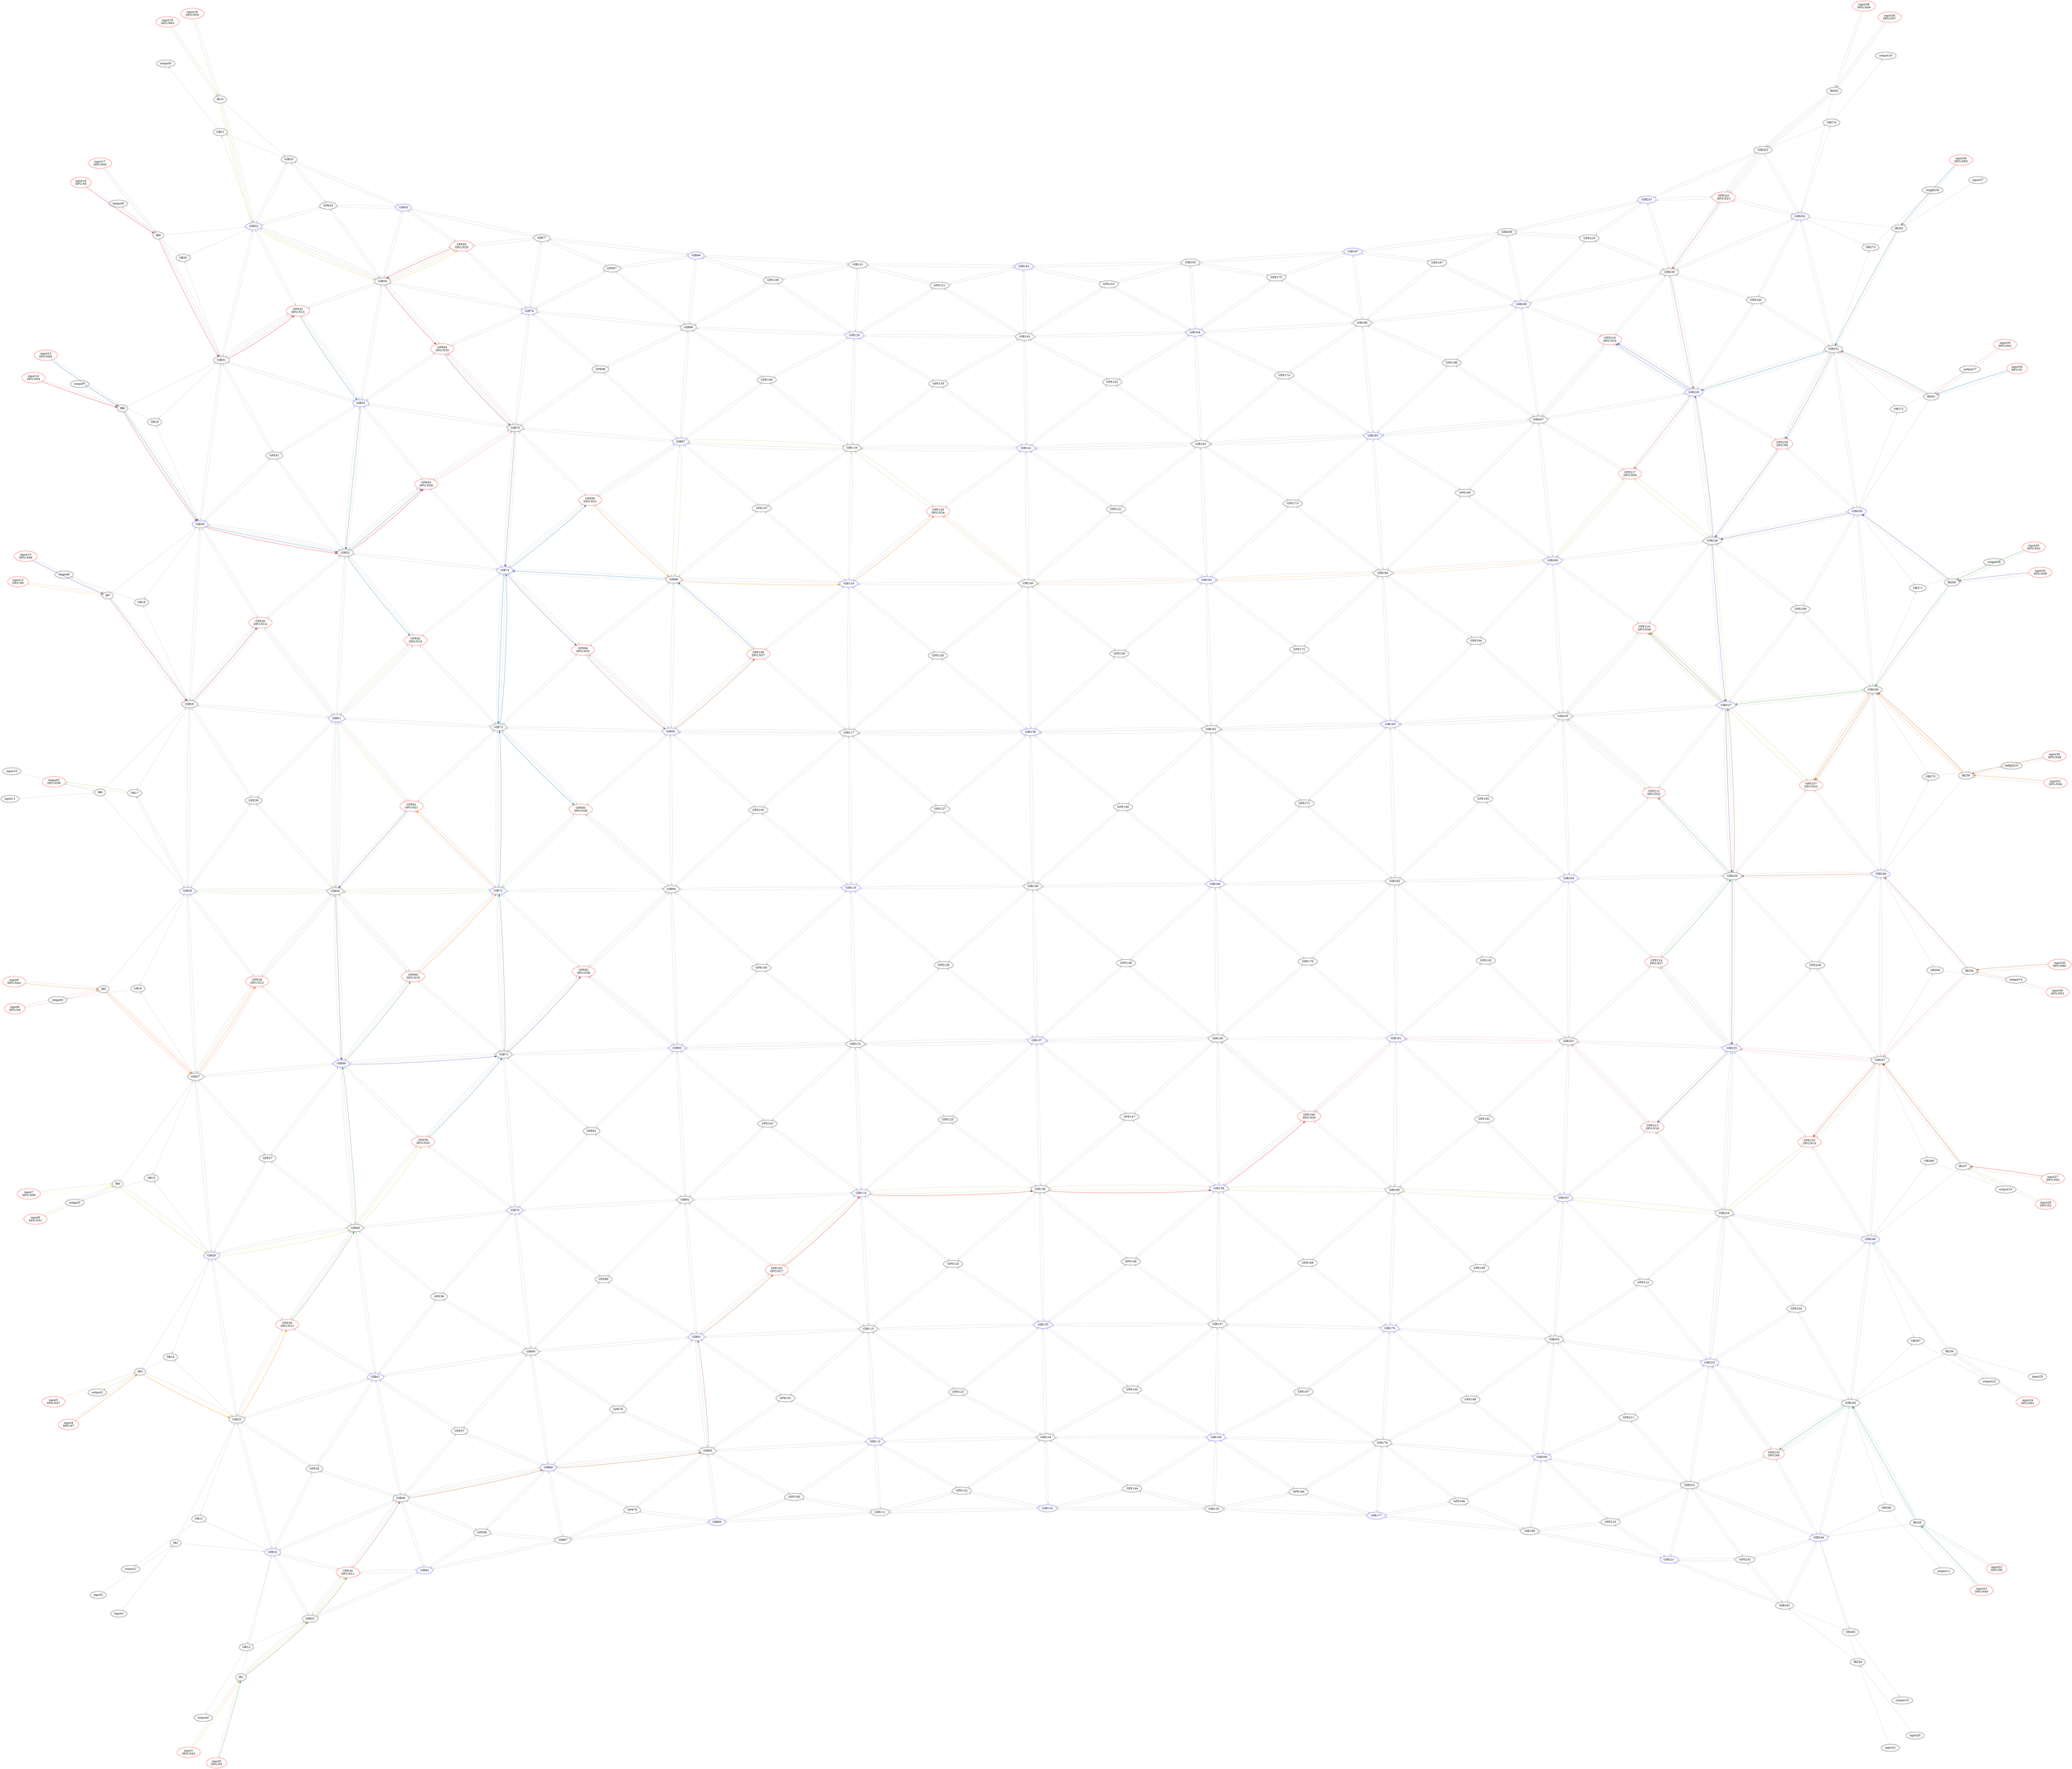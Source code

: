 Digraph G {
layout = sfdp;
overlap = scale;
input22[label = "input22\nDFG:N0", color = red];
input34[label = "input34\nDFG:N1", color = red];
input26[label = "input26\nDFG:N2", color = red];
input0[label = "input0\nDFG:N3", color = red];
input8[label = "input8\nDFG:N4", color = red];
input16[label = "input16\nDFG:N5", color = red];
input12[label = "input12\nDFG:N6", color = red];
input4[label = "input4\nDFG:N7", color = red];
input23[label = "input23\nDFG:N40", color = red];
input35[label = "input35\nDFG:N41", color = red];
input27[label = "input27\nDFG:N42", color = red];
input1[label = "input1\nDFG:N43", color = red];
input9[label = "input9\nDFG:N44", color = red];
input17[label = "input17\nDFG:N45", color = red];
input13[label = "input13\nDFG:N46", color = red];
input5[label = "input5\nDFG:N47", color = red];
input30[label = "input30\nDFG:N48", color = red];
input38[label = "input38\nDFG:N49", color = red];
input36[label = "input36\nDFG:N50", color = red];
input6[label = "input6\nDFG:N51", color = red];
input33[label = "input33\nDFG:N52", color = red];
input29[label = "input29\nDFG:N53", color = red];
input14[label = "input14\nDFG:N54", color = red];
input18[label = "input18\nDFG:N55", color = red];
input31[label = "input31\nDFG:N56", color = red];
input39[label = "input39\nDFG:N57", color = red];
input32[label = "input32\nDFG:N58", color = red];
input7[label = "input7\nDFG:N59", color = red];
input28[label = "input28\nDFG:N60", color = red];
input24[label = "input24\nDFG:N61", color = red];
input15[label = "input15\nDFG:N62", color = red];
input19[label = "input19\nDFG:N63", color = red];
input2;
input3;
input10;
input11;
input20;
input21;
input25;
input37;
output5[label = "output5\nDFG:N39", color = red];
output0;
OB12->output0[color = gray80];
output1;
OB13->output1[color = gray80];
output2;
OB14->output2[color = gray80];
output3;
OB15->output3[color = gray80];
output4;
OB16->output4[color = gray80];
OB17->output5[color = gray80];
output6;
OB18->output6[color = gray80];
output7;
OB19->output7[color = gray80];
output8;
OB20->output8[color = gray80];
output9;
OB21->output9[color = gray80];
output10;
OB265->output10[color = gray80];
output11;
OB266->output11[color = gray80];
output12;
OB267->output12[color = gray80];
output13;
OB268->output13[color = gray80];
output14;
OB269->output14[color = gray80];
output15;
OB270->output15[color = gray80];
output16;
OB271->output16[color = gray80];
output17;
OB272->output17[color = gray80];
output18;
OB273->output18[color = gray80];
output19;
OB274->output19[color = gray80];
IB1[label = "IB1", color = black];
input0->IB1[color = gray80];
input1->IB1[color = gray80];
IB2[label = "IB2", color = black];
input2->IB2[color = gray80];
input3->IB2[color = gray80];
IB3[label = "IB3", color = black];
input4->IB3[color = gray80];
input5->IB3[color = gray80];
IB4[label = "IB4", color = black];
input6->IB4[color = gray80];
input7->IB4[color = gray80];
IB5[label = "IB5", color = black];
input8->IB5[color = gray80];
input9->IB5[color = gray80];
IB6[label = "IB6", color = black];
input10->IB6[color = gray80];
input11->IB6[color = gray80];
IB7[label = "IB7", color = black];
input12->IB7[color = gray80];
input13->IB7[color = gray80];
IB8[label = "IB8", color = black];
input14->IB8[color = gray80];
input15->IB8[color = gray80];
IB9[label = "IB9", color = black];
input16->IB9[color = gray80];
input17->IB9[color = gray80];
IB10[label = "IB10", color = black];
input18->IB10[color = gray80];
input19->IB10[color = gray80];
OB12[label = "OB12", color = black];
GIB23->OB12[color = gray80];
GIB24->OB12[color = gray80];
OB13[label = "OB13", color = black];
GIB24->OB13[color = gray80];
GIB25->OB13[color = gray80];
OB14[label = "OB14", color = black];
GIB25->OB14[color = gray80];
GIB26->OB14[color = gray80];
OB15[label = "OB15", color = black];
GIB26->OB15[color = gray80];
GIB27->OB15[color = gray80];
OB16[label = "OB16", color = black];
GIB27->OB16[color = gray80];
GIB28->OB16[color = gray80];
OB17[label = "OB17", color = black];
GIB28->OB17[color = gray80];
GIB29->OB17[color = gray80];
OB18[label = "OB18", color = black];
GIB29->OB18[color = gray80];
GIB30->OB18[color = gray80];
OB19[label = "OB19", color = black];
GIB30->OB19[color = gray80];
GIB31->OB19[color = gray80];
OB20[label = "OB20", color = black];
GIB31->OB20[color = gray80];
GIB32->OB20[color = gray80];
OB21[label = "OB21", color = black];
GIB32->OB21[color = gray80];
GIB33->OB21[color = gray80];
GIB23[label = "GIB23", color = black];
IB1->GIB23[color = gray80];
GIB24->GIB23[color = gray80];
GPE34->GIB23[color = gray80];
GIB45->GIB23[color = gray80];
GIB24[label = "GIB24", color = blue];
IB1->GIB24[color = gray80];
IB2->GIB24[color = gray80];
GIB23->GIB24[color = gray80];
GIB25->GIB24[color = gray80];
GPE34->GIB24[color = gray80];
GPE35->GIB24[color = gray80];
GIB46->GIB24[color = gray80];
GIB25[label = "GIB25", color = black];
IB2->GIB25[color = gray80];
IB3->GIB25[color = gray80];
GIB24->GIB25[color = gray80];
GIB26->GIB25[color = gray80];
GPE35->GIB25[color = gray80];
GPE36->GIB25[color = gray80];
GIB47->GIB25[color = gray80];
GIB26[label = "GIB26", color = blue];
IB3->GIB26[color = gray80];
IB4->GIB26[color = gray80];
GIB25->GIB26[color = gray80];
GIB27->GIB26[color = gray80];
GPE36->GIB26[color = gray80];
GPE37->GIB26[color = gray80];
GIB48->GIB26[color = gray80];
GIB27[label = "GIB27", color = black];
IB4->GIB27[color = gray80];
IB5->GIB27[color = gray80];
GIB26->GIB27[color = gray80];
GIB28->GIB27[color = gray80];
GPE37->GIB27[color = gray80];
GPE38->GIB27[color = gray80];
GIB49->GIB27[color = gray80];
GIB28[label = "GIB28", color = blue];
IB5->GIB28[color = gray80];
IB6->GIB28[color = gray80];
GIB27->GIB28[color = gray80];
GIB29->GIB28[color = gray80];
GPE38->GIB28[color = gray80];
GPE39->GIB28[color = gray80];
GIB50->GIB28[color = gray80];
GIB29[label = "GIB29", color = black];
IB6->GIB29[color = gray80];
IB7->GIB29[color = gray80];
GIB28->GIB29[color = gray80];
GIB30->GIB29[color = gray80];
GPE39->GIB29[color = gray80];
GPE40->GIB29[color = gray80];
GIB51->GIB29[color = gray80];
GIB30[label = "GIB30", color = blue];
IB7->GIB30[color = gray80];
IB8->GIB30[color = gray80];
GIB29->GIB30[color = gray80];
GIB31->GIB30[color = gray80];
GPE40->GIB30[color = gray80];
GPE41->GIB30[color = gray80];
GIB52->GIB30[color = gray80];
GIB31[label = "GIB31", color = black];
IB8->GIB31[color = gray80];
IB9->GIB31[color = gray80];
GIB30->GIB31[color = gray80];
GIB32->GIB31[color = gray80];
GPE41->GIB31[color = gray80];
GPE42->GIB31[color = gray80];
GIB53->GIB31[color = gray80];
GIB32[label = "GIB32", color = blue];
IB9->GIB32[color = gray80];
IB10->GIB32[color = gray80];
GIB31->GIB32[color = gray80];
GIB33->GIB32[color = gray80];
GPE42->GIB32[color = gray80];
GPE43->GIB32[color = gray80];
GIB54->GIB32[color = gray80];
GIB33[label = "GIB33", color = black];
IB10->GIB33[color = gray80];
GIB32->GIB33[color = gray80];
GPE43->GIB33[color = gray80];
GIB55->GIB33[color = gray80];
GPE34[label = "GPE34\nDFG:N11", color = red];
GIB23->GPE34[color = gray80];
GIB24->GPE34[color = gray80];
GIB45->GPE34[color = gray80];
GIB46->GPE34[color = gray80];
GPE35[label = "GPE35", color = black];
GIB24->GPE35[color = gray80];
GIB25->GPE35[color = gray80];
GIB46->GPE35[color = gray80];
GIB47->GPE35[color = gray80];
GPE36[label = "GPE36\nDFG:N15", color = red];
GIB25->GPE36[color = gray80];
GIB26->GPE36[color = gray80];
GIB47->GPE36[color = gray80];
GIB48->GPE36[color = gray80];
GPE37[label = "GPE37", color = black];
GIB26->GPE37[color = gray80];
GIB27->GPE37[color = gray80];
GIB48->GPE37[color = gray80];
GIB49->GPE37[color = gray80];
GPE38[label = "GPE38\nDFG:N12", color = red];
GIB27->GPE38[color = gray80];
GIB28->GPE38[color = gray80];
GIB49->GPE38[color = gray80];
GIB50->GPE38[color = gray80];
GPE39[label = "GPE39", color = black];
GIB28->GPE39[color = gray80];
GIB29->GPE39[color = gray80];
GIB50->GPE39[color = gray80];
GIB51->GPE39[color = gray80];
GPE40[label = "GPE40\nDFG:N14", color = red];
GIB29->GPE40[color = gray80];
GIB30->GPE40[color = gray80];
GIB51->GPE40[color = gray80];
GIB52->GPE40[color = gray80];
GPE41[label = "GPE41", color = black];
GIB30->GPE41[color = gray80];
GIB31->GPE41[color = gray80];
GIB52->GPE41[color = gray80];
GIB53->GPE41[color = gray80];
GPE42[label = "GPE42\nDFG:N13", color = red];
GIB31->GPE42[color = gray80];
GIB32->GPE42[color = gray80];
GIB53->GPE42[color = gray80];
GIB54->GPE42[color = gray80];
GPE43[label = "GPE43", color = black];
GIB32->GPE43[color = gray80];
GIB33->GPE43[color = gray80];
GIB54->GPE43[color = gray80];
GIB55->GPE43[color = gray80];
GIB45[label = "GIB45", color = blue];
GIB23->GIB45[color = gray80];
GPE34->GIB45[color = gray80];
GIB46->GIB45[color = gray80];
GPE56->GIB45[color = gray80];
GIB67->GIB45[color = gray80];
GIB46[label = "GIB46", color = black];
GIB24->GIB46[color = gray80];
GPE34->GIB46[color = gray80];
GPE35->GIB46[color = gray80];
GIB45->GIB46[color = gray80];
GIB47->GIB46[color = gray80];
GPE56->GIB46[color = gray80];
GPE57->GIB46[color = gray80];
GIB68->GIB46[color = gray80];
GIB47[label = "GIB47", color = blue];
GIB25->GIB47[color = gray80];
GPE35->GIB47[color = gray80];
GPE36->GIB47[color = gray80];
GIB46->GIB47[color = gray80];
GIB48->GIB47[color = gray80];
GPE57->GIB47[color = gray80];
GPE58->GIB47[color = gray80];
GIB69->GIB47[color = gray80];
GIB48[label = "GIB48", color = black];
GIB26->GIB48[color = gray80];
GPE36->GIB48[color = gray80];
GPE37->GIB48[color = gray80];
GIB47->GIB48[color = gray80];
GIB49->GIB48[color = gray80];
GPE58->GIB48[color = gray80];
GPE59->GIB48[color = gray80];
GIB70->GIB48[color = gray80];
GIB49[label = "GIB49", color = blue];
GIB27->GIB49[color = gray80];
GPE37->GIB49[color = gray80];
GPE38->GIB49[color = gray80];
GIB48->GIB49[color = gray80];
GIB50->GIB49[color = gray80];
GPE59->GIB49[color = gray80];
GPE60->GIB49[color = gray80];
GIB71->GIB49[color = gray80];
GIB50[label = "GIB50", color = black];
GIB28->GIB50[color = gray80];
GPE38->GIB50[color = gray80];
GPE39->GIB50[color = gray80];
GIB49->GIB50[color = gray80];
GIB51->GIB50[color = gray80];
GPE60->GIB50[color = gray80];
GPE61->GIB50[color = gray80];
GIB72->GIB50[color = gray80];
GIB51[label = "GIB51", color = blue];
GIB29->GIB51[color = gray80];
GPE39->GIB51[color = gray80];
GPE40->GIB51[color = gray80];
GIB50->GIB51[color = gray80];
GIB52->GIB51[color = gray80];
GPE61->GIB51[color = gray80];
GPE62->GIB51[color = gray80];
GIB73->GIB51[color = gray80];
GIB52[label = "GIB52", color = black];
GIB30->GIB52[color = gray80];
GPE40->GIB52[color = gray80];
GPE41->GIB52[color = gray80];
GIB51->GIB52[color = gray80];
GIB53->GIB52[color = gray80];
GPE62->GIB52[color = gray80];
GPE63->GIB52[color = gray80];
GIB74->GIB52[color = gray80];
GIB53[label = "GIB53", color = blue];
GIB31->GIB53[color = gray80];
GPE41->GIB53[color = gray80];
GPE42->GIB53[color = gray80];
GIB52->GIB53[color = gray80];
GIB54->GIB53[color = gray80];
GPE63->GIB53[color = gray80];
GPE64->GIB53[color = gray80];
GIB75->GIB53[color = gray80];
GIB54[label = "GIB54", color = black];
GIB32->GIB54[color = gray80];
GPE42->GIB54[color = gray80];
GPE43->GIB54[color = gray80];
GIB53->GIB54[color = gray80];
GIB55->GIB54[color = gray80];
GPE64->GIB54[color = gray80];
GPE65->GIB54[color = gray80];
GIB76->GIB54[color = gray80];
GIB55[label = "GIB55", color = blue];
GIB33->GIB55[color = gray80];
GPE43->GIB55[color = gray80];
GIB54->GIB55[color = gray80];
GPE65->GIB55[color = gray80];
GIB77->GIB55[color = gray80];
GPE56[label = "GPE56", color = black];
GIB45->GPE56[color = gray80];
GIB46->GPE56[color = gray80];
GIB67->GPE56[color = gray80];
GIB68->GPE56[color = gray80];
GPE57[label = "GPE57", color = black];
GIB46->GPE57[color = gray80];
GIB47->GPE57[color = gray80];
GIB68->GPE57[color = gray80];
GIB69->GPE57[color = gray80];
GPE58[label = "GPE58", color = black];
GIB47->GPE58[color = gray80];
GIB48->GPE58[color = gray80];
GIB69->GPE58[color = gray80];
GIB70->GPE58[color = gray80];
GPE59[label = "GPE59\nDFG:N25", color = red];
GIB48->GPE59[color = gray80];
GIB49->GPE59[color = gray80];
GIB70->GPE59[color = gray80];
GIB71->GPE59[color = gray80];
GPE60[label = "GPE60\nDFG:N19", color = red];
GIB49->GPE60[color = gray80];
GIB50->GPE60[color = gray80];
GIB71->GPE60[color = gray80];
GIB72->GPE60[color = gray80];
GPE61[label = "GPE61\nDFG:N21", color = red];
GIB50->GPE61[color = gray80];
GIB51->GPE61[color = gray80];
GIB72->GPE61[color = gray80];
GIB73->GPE61[color = gray80];
GPE62[label = "GPE62\nDFG:N18", color = red];
GIB51->GPE62[color = gray80];
GIB52->GPE62[color = gray80];
GIB73->GPE62[color = gray80];
GIB74->GPE62[color = gray80];
GPE63[label = "GPE63\nDFG:N28", color = red];
GIB52->GPE63[color = gray80];
GIB53->GPE63[color = gray80];
GIB74->GPE63[color = gray80];
GIB75->GPE63[color = gray80];
GPE64[label = "GPE64\nDFG:N33", color = red];
GIB53->GPE64[color = gray80];
GIB54->GPE64[color = gray80];
GIB75->GPE64[color = gray80];
GIB76->GPE64[color = gray80];
GPE65[label = "GPE65\nDFG:N29", color = red];
GIB54->GPE65[color = gray80];
GIB55->GPE65[color = gray80];
GIB76->GPE65[color = gray80];
GIB77->GPE65[color = gray80];
GIB67[label = "GIB67", color = black];
GIB45->GIB67[color = gray80];
GPE56->GIB67[color = gray80];
GIB68->GIB67[color = gray80];
GPE78->GIB67[color = gray80];
GIB89->GIB67[color = gray80];
GIB68[label = "GIB68", color = blue];
GIB46->GIB68[color = gray80];
GPE56->GIB68[color = gray80];
GPE57->GIB68[color = gray80];
GIB67->GIB68[color = gray80];
GIB69->GIB68[color = gray80];
GPE78->GIB68[color = gray80];
GPE79->GIB68[color = gray80];
GIB90->GIB68[color = gray80];
GIB69[label = "GIB69", color = black];
GIB47->GIB69[color = gray80];
GPE57->GIB69[color = gray80];
GPE58->GIB69[color = gray80];
GIB68->GIB69[color = gray80];
GIB70->GIB69[color = gray80];
GPE79->GIB69[color = gray80];
GPE80->GIB69[color = gray80];
GIB91->GIB69[color = gray80];
GIB70[label = "GIB70", color = blue];
GIB48->GIB70[color = gray80];
GPE58->GIB70[color = gray80];
GPE59->GIB70[color = gray80];
GIB69->GIB70[color = gray80];
GIB71->GIB70[color = gray80];
GPE80->GIB70[color = gray80];
GPE81->GIB70[color = gray80];
GIB92->GIB70[color = gray80];
GIB71[label = "GIB71", color = black];
GIB49->GIB71[color = gray80];
GPE59->GIB71[color = gray80];
GPE60->GIB71[color = gray80];
GIB70->GIB71[color = gray80];
GIB72->GIB71[color = gray80];
GPE81->GIB71[color = gray80];
GPE82->GIB71[color = gray80];
GIB93->GIB71[color = gray80];
GIB72[label = "GIB72", color = blue];
GIB50->GIB72[color = gray80];
GPE60->GIB72[color = gray80];
GPE61->GIB72[color = gray80];
GIB71->GIB72[color = gray80];
GIB73->GIB72[color = gray80];
GPE82->GIB72[color = gray80];
GPE83->GIB72[color = gray80];
GIB94->GIB72[color = gray80];
GIB73[label = "GIB73", color = black];
GIB51->GIB73[color = gray80];
GPE61->GIB73[color = gray80];
GPE62->GIB73[color = gray80];
GIB72->GIB73[color = gray80];
GIB74->GIB73[color = gray80];
GPE83->GIB73[color = gray80];
GPE84->GIB73[color = gray80];
GIB95->GIB73[color = gray80];
GIB74[label = "GIB74", color = blue];
GIB52->GIB74[color = gray80];
GPE62->GIB74[color = gray80];
GPE63->GIB74[color = gray80];
GIB73->GIB74[color = gray80];
GIB75->GIB74[color = gray80];
GPE84->GIB74[color = gray80];
GPE85->GIB74[color = gray80];
GIB96->GIB74[color = gray80];
GIB75[label = "GIB75", color = black];
GIB53->GIB75[color = gray80];
GPE63->GIB75[color = gray80];
GPE64->GIB75[color = gray80];
GIB74->GIB75[color = gray80];
GIB76->GIB75[color = gray80];
GPE85->GIB75[color = gray80];
GPE86->GIB75[color = gray80];
GIB97->GIB75[color = gray80];
GIB76[label = "GIB76", color = blue];
GIB54->GIB76[color = gray80];
GPE64->GIB76[color = gray80];
GPE65->GIB76[color = gray80];
GIB75->GIB76[color = gray80];
GIB77->GIB76[color = gray80];
GPE86->GIB76[color = gray80];
GPE87->GIB76[color = gray80];
GIB98->GIB76[color = gray80];
GIB77[label = "GIB77", color = black];
GIB55->GIB77[color = gray80];
GPE65->GIB77[color = gray80];
GIB76->GIB77[color = gray80];
GPE87->GIB77[color = gray80];
GIB99->GIB77[color = gray80];
GPE78[label = "GPE78", color = black];
GIB67->GPE78[color = gray80];
GIB68->GPE78[color = gray80];
GIB89->GPE78[color = gray80];
GIB90->GPE78[color = gray80];
GPE79[label = "GPE79", color = black];
GIB68->GPE79[color = gray80];
GIB69->GPE79[color = gray80];
GIB90->GPE79[color = gray80];
GIB91->GPE79[color = gray80];
GPE80[label = "GPE80", color = black];
GIB69->GPE80[color = gray80];
GIB70->GPE80[color = gray80];
GIB91->GPE80[color = gray80];
GIB92->GPE80[color = gray80];
GPE81[label = "GPE81", color = black];
GIB70->GPE81[color = gray80];
GIB71->GPE81[color = gray80];
GIB92->GPE81[color = gray80];
GIB93->GPE81[color = gray80];
GPE82[label = "GPE82\nDFG:N36", color = red];
GIB71->GPE82[color = gray80];
GIB72->GPE82[color = gray80];
GIB93->GPE82[color = gray80];
GIB94->GPE82[color = gray80];
GPE83[label = "GPE83\nDFG:N38", color = red];
GIB72->GPE83[color = gray80];
GIB73->GPE83[color = gray80];
GIB94->GPE83[color = gray80];
GIB95->GPE83[color = gray80];
GPE84[label = "GPE84\nDFG:N35", color = red];
GIB73->GPE84[color = gray80];
GIB74->GPE84[color = gray80];
GIB95->GPE84[color = gray80];
GIB96->GPE84[color = gray80];
GPE85[label = "GPE85\nDFG:N31", color = red];
GIB74->GPE85[color = gray80];
GIB75->GPE85[color = gray80];
GIB96->GPE85[color = gray80];
GIB97->GPE85[color = gray80];
GPE86[label = "GPE86", color = black];
GIB75->GPE86[color = gray80];
GIB76->GPE86[color = gray80];
GIB97->GPE86[color = gray80];
GIB98->GPE86[color = gray80];
GPE87[label = "GPE87", color = black];
GIB76->GPE87[color = gray80];
GIB77->GPE87[color = gray80];
GIB98->GPE87[color = gray80];
GIB99->GPE87[color = gray80];
GIB89[label = "GIB89", color = blue];
GIB67->GIB89[color = gray80];
GPE78->GIB89[color = gray80];
GIB90->GIB89[color = gray80];
GPE100->GIB89[color = gray80];
GIB111->GIB89[color = gray80];
GIB90[label = "GIB90", color = black];
GIB68->GIB90[color = gray80];
GPE78->GIB90[color = gray80];
GPE79->GIB90[color = gray80];
GIB89->GIB90[color = gray80];
GIB91->GIB90[color = gray80];
GPE100->GIB90[color = gray80];
GPE101->GIB90[color = gray80];
GIB112->GIB90[color = gray80];
GIB91[label = "GIB91", color = blue];
GIB69->GIB91[color = gray80];
GPE79->GIB91[color = gray80];
GPE80->GIB91[color = gray80];
GIB90->GIB91[color = gray80];
GIB92->GIB91[color = gray80];
GPE101->GIB91[color = gray80];
GPE102->GIB91[color = gray80];
GIB113->GIB91[color = gray80];
GIB92[label = "GIB92", color = black];
GIB70->GIB92[color = gray80];
GPE80->GIB92[color = gray80];
GPE81->GIB92[color = gray80];
GIB91->GIB92[color = gray80];
GIB93->GIB92[color = gray80];
GPE102->GIB92[color = gray80];
GPE103->GIB92[color = gray80];
GIB114->GIB92[color = gray80];
GIB93[label = "GIB93", color = blue];
GIB71->GIB93[color = gray80];
GPE81->GIB93[color = gray80];
GPE82->GIB93[color = gray80];
GIB92->GIB93[color = gray80];
GIB94->GIB93[color = gray80];
GPE103->GIB93[color = gray80];
GPE104->GIB93[color = gray80];
GIB115->GIB93[color = gray80];
GIB94[label = "GIB94", color = black];
GIB72->GIB94[color = gray80];
GPE82->GIB94[color = gray80];
GPE83->GIB94[color = gray80];
GIB93->GIB94[color = gray80];
GIB95->GIB94[color = gray80];
GPE104->GIB94[color = gray80];
GPE105->GIB94[color = gray80];
GIB116->GIB94[color = gray80];
GIB95[label = "GIB95", color = blue];
GIB73->GIB95[color = gray80];
GPE83->GIB95[color = gray80];
GPE84->GIB95[color = gray80];
GIB94->GIB95[color = gray80];
GIB96->GIB95[color = gray80];
GPE105->GIB95[color = gray80];
GPE106->GIB95[color = gray80];
GIB117->GIB95[color = gray80];
GIB96[label = "GIB96", color = black];
GIB74->GIB96[color = gray80];
GPE84->GIB96[color = gray80];
GPE85->GIB96[color = gray80];
GIB95->GIB96[color = gray80];
GIB97->GIB96[color = gray80];
GPE106->GIB96[color = gray80];
GPE107->GIB96[color = gray80];
GIB118->GIB96[color = gray80];
GIB97[label = "GIB97", color = blue];
GIB75->GIB97[color = gray80];
GPE85->GIB97[color = gray80];
GPE86->GIB97[color = gray80];
GIB96->GIB97[color = gray80];
GIB98->GIB97[color = gray80];
GPE107->GIB97[color = gray80];
GPE108->GIB97[color = gray80];
GIB119->GIB97[color = gray80];
GIB98[label = "GIB98", color = black];
GIB76->GIB98[color = gray80];
GPE86->GIB98[color = gray80];
GPE87->GIB98[color = gray80];
GIB97->GIB98[color = gray80];
GIB99->GIB98[color = gray80];
GPE108->GIB98[color = gray80];
GPE109->GIB98[color = gray80];
GIB120->GIB98[color = gray80];
GIB99[label = "GIB99", color = blue];
GIB77->GIB99[color = gray80];
GPE87->GIB99[color = gray80];
GIB98->GIB99[color = gray80];
GPE109->GIB99[color = gray80];
GIB121->GIB99[color = gray80];
GPE100[label = "GPE100", color = black];
GIB89->GPE100[color = gray80];
GIB90->GPE100[color = gray80];
GIB111->GPE100[color = gray80];
GIB112->GPE100[color = gray80];
GPE101[label = "GPE101", color = black];
GIB90->GPE101[color = gray80];
GIB91->GPE101[color = gray80];
GIB112->GPE101[color = gray80];
GIB113->GPE101[color = gray80];
GPE102[label = "GPE102\nDFG:N17", color = red];
GIB91->GPE102[color = gray80];
GIB92->GPE102[color = gray80];
GIB113->GPE102[color = gray80];
GIB114->GPE102[color = gray80];
GPE103[label = "GPE103", color = black];
GIB92->GPE103[color = gray80];
GIB93->GPE103[color = gray80];
GIB114->GPE103[color = gray80];
GIB115->GPE103[color = gray80];
GPE104[label = "GPE104", color = black];
GIB93->GPE104[color = gray80];
GIB94->GPE104[color = gray80];
GIB115->GPE104[color = gray80];
GIB116->GPE104[color = gray80];
GPE105[label = "GPE105", color = black];
GIB94->GPE105[color = gray80];
GIB95->GPE105[color = gray80];
GIB116->GPE105[color = gray80];
GIB117->GPE105[color = gray80];
GPE106[label = "GPE106\nDFG:N37", color = red];
GIB95->GPE106[color = gray80];
GIB96->GPE106[color = gray80];
GIB117->GPE106[color = gray80];
GIB118->GPE106[color = gray80];
GPE107[label = "GPE107", color = black];
GIB96->GPE107[color = gray80];
GIB97->GPE107[color = gray80];
GIB118->GPE107[color = gray80];
GIB119->GPE107[color = gray80];
GPE108[label = "GPE108", color = black];
GIB97->GPE108[color = gray80];
GIB98->GPE108[color = gray80];
GIB119->GPE108[color = gray80];
GIB120->GPE108[color = gray80];
GPE109[label = "GPE109", color = black];
GIB98->GPE109[color = gray80];
GIB99->GPE109[color = gray80];
GIB120->GPE109[color = gray80];
GIB121->GPE109[color = gray80];
GIB111[label = "GIB111", color = black];
GIB89->GIB111[color = gray80];
GPE100->GIB111[color = gray80];
GIB112->GIB111[color = gray80];
GPE122->GIB111[color = gray80];
GIB133->GIB111[color = gray80];
GIB112[label = "GIB112", color = blue];
GIB90->GIB112[color = gray80];
GPE100->GIB112[color = gray80];
GPE101->GIB112[color = gray80];
GIB111->GIB112[color = gray80];
GIB113->GIB112[color = gray80];
GPE122->GIB112[color = gray80];
GPE123->GIB112[color = gray80];
GIB134->GIB112[color = gray80];
GIB113[label = "GIB113", color = black];
GIB91->GIB113[color = gray80];
GPE101->GIB113[color = gray80];
GPE102->GIB113[color = gray80];
GIB112->GIB113[color = gray80];
GIB114->GIB113[color = gray80];
GPE123->GIB113[color = gray80];
GPE124->GIB113[color = gray80];
GIB135->GIB113[color = gray80];
GIB114[label = "GIB114", color = blue];
GIB92->GIB114[color = gray80];
GPE102->GIB114[color = gray80];
GPE103->GIB114[color = gray80];
GIB113->GIB114[color = gray80];
GIB115->GIB114[color = gray80];
GPE124->GIB114[color = gray80];
GPE125->GIB114[color = gray80];
GIB136->GIB114[color = gray80];
GIB115[label = "GIB115", color = black];
GIB93->GIB115[color = gray80];
GPE103->GIB115[color = gray80];
GPE104->GIB115[color = gray80];
GIB114->GIB115[color = gray80];
GIB116->GIB115[color = gray80];
GPE125->GIB115[color = gray80];
GPE126->GIB115[color = gray80];
GIB137->GIB115[color = gray80];
GIB116[label = "GIB116", color = blue];
GIB94->GIB116[color = gray80];
GPE104->GIB116[color = gray80];
GPE105->GIB116[color = gray80];
GIB115->GIB116[color = gray80];
GIB117->GIB116[color = gray80];
GPE126->GIB116[color = gray80];
GPE127->GIB116[color = gray80];
GIB138->GIB116[color = gray80];
GIB117[label = "GIB117", color = black];
GIB95->GIB117[color = gray80];
GPE105->GIB117[color = gray80];
GPE106->GIB117[color = gray80];
GIB116->GIB117[color = gray80];
GIB118->GIB117[color = gray80];
GPE127->GIB117[color = gray80];
GPE128->GIB117[color = gray80];
GIB139->GIB117[color = gray80];
GIB118[label = "GIB118", color = blue];
GIB96->GIB118[color = gray80];
GPE106->GIB118[color = gray80];
GPE107->GIB118[color = gray80];
GIB117->GIB118[color = gray80];
GIB119->GIB118[color = gray80];
GPE128->GIB118[color = gray80];
GPE129->GIB118[color = gray80];
GIB140->GIB118[color = gray80];
GIB119[label = "GIB119", color = black];
GIB97->GIB119[color = gray80];
GPE107->GIB119[color = gray80];
GPE108->GIB119[color = gray80];
GIB118->GIB119[color = gray80];
GIB120->GIB119[color = gray80];
GPE129->GIB119[color = gray80];
GPE130->GIB119[color = gray80];
GIB141->GIB119[color = gray80];
GIB120[label = "GIB120", color = blue];
GIB98->GIB120[color = gray80];
GPE108->GIB120[color = gray80];
GPE109->GIB120[color = gray80];
GIB119->GIB120[color = gray80];
GIB121->GIB120[color = gray80];
GPE130->GIB120[color = gray80];
GPE131->GIB120[color = gray80];
GIB142->GIB120[color = gray80];
GIB121[label = "GIB121", color = black];
GIB99->GIB121[color = gray80];
GPE109->GIB121[color = gray80];
GIB120->GIB121[color = gray80];
GPE131->GIB121[color = gray80];
GIB143->GIB121[color = gray80];
GPE122[label = "GPE122", color = black];
GIB111->GPE122[color = gray80];
GIB112->GPE122[color = gray80];
GIB133->GPE122[color = gray80];
GIB134->GPE122[color = gray80];
GPE123[label = "GPE123", color = black];
GIB112->GPE123[color = gray80];
GIB113->GPE123[color = gray80];
GIB134->GPE123[color = gray80];
GIB135->GPE123[color = gray80];
GPE124[label = "GPE124", color = black];
GIB113->GPE124[color = gray80];
GIB114->GPE124[color = gray80];
GIB135->GPE124[color = gray80];
GIB136->GPE124[color = gray80];
GPE125[label = "GPE125", color = black];
GIB114->GPE125[color = gray80];
GIB115->GPE125[color = gray80];
GIB136->GPE125[color = gray80];
GIB137->GPE125[color = gray80];
GPE126[label = "GPE126", color = black];
GIB115->GPE126[color = gray80];
GIB116->GPE126[color = gray80];
GIB137->GPE126[color = gray80];
GIB138->GPE126[color = gray80];
GPE127[label = "GPE127", color = black];
GIB116->GPE127[color = gray80];
GIB117->GPE127[color = gray80];
GIB138->GPE127[color = gray80];
GIB139->GPE127[color = gray80];
GPE128[label = "GPE128", color = black];
GIB117->GPE128[color = gray80];
GIB118->GPE128[color = gray80];
GIB139->GPE128[color = gray80];
GIB140->GPE128[color = gray80];
GPE129[label = "GPE129\nDFG:N34", color = red];
GIB118->GPE129[color = gray80];
GIB119->GPE129[color = gray80];
GIB140->GPE129[color = gray80];
GIB141->GPE129[color = gray80];
GPE130[label = "GPE130", color = black];
GIB119->GPE130[color = gray80];
GIB120->GPE130[color = gray80];
GIB141->GPE130[color = gray80];
GIB142->GPE130[color = gray80];
GPE131[label = "GPE131", color = black];
GIB120->GPE131[color = gray80];
GIB121->GPE131[color = gray80];
GIB142->GPE131[color = gray80];
GIB143->GPE131[color = gray80];
GIB133[label = "GIB133", color = blue];
GIB111->GIB133[color = gray80];
GPE122->GIB133[color = gray80];
GIB134->GIB133[color = gray80];
GPE144->GIB133[color = gray80];
GIB155->GIB133[color = gray80];
GIB134[label = "GIB134", color = black];
GIB112->GIB134[color = gray80];
GPE122->GIB134[color = gray80];
GPE123->GIB134[color = gray80];
GIB133->GIB134[color = gray80];
GIB135->GIB134[color = gray80];
GPE144->GIB134[color = gray80];
GPE145->GIB134[color = gray80];
GIB156->GIB134[color = gray80];
GIB135[label = "GIB135", color = blue];
GIB113->GIB135[color = gray80];
GPE123->GIB135[color = gray80];
GPE124->GIB135[color = gray80];
GIB134->GIB135[color = gray80];
GIB136->GIB135[color = gray80];
GPE145->GIB135[color = gray80];
GPE146->GIB135[color = gray80];
GIB157->GIB135[color = gray80];
GIB136[label = "GIB136", color = black];
GIB114->GIB136[color = gray80];
GPE124->GIB136[color = gray80];
GPE125->GIB136[color = gray80];
GIB135->GIB136[color = gray80];
GIB137->GIB136[color = gray80];
GPE146->GIB136[color = gray80];
GPE147->GIB136[color = gray80];
GIB158->GIB136[color = gray80];
GIB137[label = "GIB137", color = blue];
GIB115->GIB137[color = gray80];
GPE125->GIB137[color = gray80];
GPE126->GIB137[color = gray80];
GIB136->GIB137[color = gray80];
GIB138->GIB137[color = gray80];
GPE147->GIB137[color = gray80];
GPE148->GIB137[color = gray80];
GIB159->GIB137[color = gray80];
GIB138[label = "GIB138", color = black];
GIB116->GIB138[color = gray80];
GPE126->GIB138[color = gray80];
GPE127->GIB138[color = gray80];
GIB137->GIB138[color = gray80];
GIB139->GIB138[color = gray80];
GPE148->GIB138[color = gray80];
GPE149->GIB138[color = gray80];
GIB160->GIB138[color = gray80];
GIB139[label = "GIB139", color = blue];
GIB117->GIB139[color = gray80];
GPE127->GIB139[color = gray80];
GPE128->GIB139[color = gray80];
GIB138->GIB139[color = gray80];
GIB140->GIB139[color = gray80];
GPE149->GIB139[color = gray80];
GPE150->GIB139[color = gray80];
GIB161->GIB139[color = gray80];
GIB140[label = "GIB140", color = black];
GIB118->GIB140[color = gray80];
GPE128->GIB140[color = gray80];
GPE129->GIB140[color = gray80];
GIB139->GIB140[color = gray80];
GIB141->GIB140[color = gray80];
GPE150->GIB140[color = gray80];
GPE151->GIB140[color = gray80];
GIB162->GIB140[color = gray80];
GIB141[label = "GIB141", color = blue];
GIB119->GIB141[color = gray80];
GPE129->GIB141[color = gray80];
GPE130->GIB141[color = gray80];
GIB140->GIB141[color = gray80];
GIB142->GIB141[color = gray80];
GPE151->GIB141[color = gray80];
GPE152->GIB141[color = gray80];
GIB163->GIB141[color = gray80];
GIB142[label = "GIB142", color = black];
GIB120->GIB142[color = gray80];
GPE130->GIB142[color = gray80];
GPE131->GIB142[color = gray80];
GIB141->GIB142[color = gray80];
GIB143->GIB142[color = gray80];
GPE152->GIB142[color = gray80];
GPE153->GIB142[color = gray80];
GIB164->GIB142[color = gray80];
GIB143[label = "GIB143", color = blue];
GIB121->GIB143[color = gray80];
GPE131->GIB143[color = gray80];
GIB142->GIB143[color = gray80];
GPE153->GIB143[color = gray80];
GIB165->GIB143[color = gray80];
GPE144[label = "GPE144", color = black];
GIB133->GPE144[color = gray80];
GIB134->GPE144[color = gray80];
GIB155->GPE144[color = gray80];
GIB156->GPE144[color = gray80];
GPE145[label = "GPE145", color = black];
GIB134->GPE145[color = gray80];
GIB135->GPE145[color = gray80];
GIB156->GPE145[color = gray80];
GIB157->GPE145[color = gray80];
GPE146[label = "GPE146", color = black];
GIB135->GPE146[color = gray80];
GIB136->GPE146[color = gray80];
GIB157->GPE146[color = gray80];
GIB158->GPE146[color = gray80];
GPE147[label = "GPE147", color = black];
GIB136->GPE147[color = gray80];
GIB137->GPE147[color = gray80];
GIB158->GPE147[color = gray80];
GIB159->GPE147[color = gray80];
GPE148[label = "GPE148", color = black];
GIB137->GPE148[color = gray80];
GIB138->GPE148[color = gray80];
GIB159->GPE148[color = gray80];
GIB160->GPE148[color = gray80];
GPE149[label = "GPE149", color = black];
GIB138->GPE149[color = gray80];
GIB139->GPE149[color = gray80];
GIB160->GPE149[color = gray80];
GIB161->GPE149[color = gray80];
GPE150[label = "GPE150", color = black];
GIB139->GPE150[color = gray80];
GIB140->GPE150[color = gray80];
GIB161->GPE150[color = gray80];
GIB162->GPE150[color = gray80];
GPE151[label = "GPE151", color = black];
GIB140->GPE151[color = gray80];
GIB141->GPE151[color = gray80];
GIB162->GPE151[color = gray80];
GIB163->GPE151[color = gray80];
GPE152[label = "GPE152", color = black];
GIB141->GPE152[color = gray80];
GIB142->GPE152[color = gray80];
GIB163->GPE152[color = gray80];
GIB164->GPE152[color = gray80];
GPE153[label = "GPE153", color = black];
GIB142->GPE153[color = gray80];
GIB143->GPE153[color = gray80];
GIB164->GPE153[color = gray80];
GIB165->GPE153[color = gray80];
GIB155[label = "GIB155", color = black];
GIB133->GIB155[color = gray80];
GPE144->GIB155[color = gray80];
GIB156->GIB155[color = gray80];
GPE166->GIB155[color = gray80];
GIB177->GIB155[color = gray80];
GIB156[label = "GIB156", color = blue];
GIB134->GIB156[color = gray80];
GPE144->GIB156[color = gray80];
GPE145->GIB156[color = gray80];
GIB155->GIB156[color = gray80];
GIB157->GIB156[color = gray80];
GPE166->GIB156[color = gray80];
GPE167->GIB156[color = gray80];
GIB178->GIB156[color = gray80];
GIB157[label = "GIB157", color = black];
GIB135->GIB157[color = gray80];
GPE145->GIB157[color = gray80];
GPE146->GIB157[color = gray80];
GIB156->GIB157[color = gray80];
GIB158->GIB157[color = gray80];
GPE167->GIB157[color = gray80];
GPE168->GIB157[color = gray80];
GIB179->GIB157[color = gray80];
GIB158[label = "GIB158", color = blue];
GIB136->GIB158[color = gray80];
GPE146->GIB158[color = gray80];
GPE147->GIB158[color = gray80];
GIB157->GIB158[color = gray80];
GIB159->GIB158[color = gray80];
GPE168->GIB158[color = gray80];
GPE169->GIB158[color = gray80];
GIB180->GIB158[color = gray80];
GIB159[label = "GIB159", color = black];
GIB137->GIB159[color = gray80];
GPE147->GIB159[color = gray80];
GPE148->GIB159[color = gray80];
GIB158->GIB159[color = gray80];
GIB160->GIB159[color = gray80];
GPE169->GIB159[color = gray80];
GPE170->GIB159[color = gray80];
GIB181->GIB159[color = gray80];
GIB160[label = "GIB160", color = blue];
GIB138->GIB160[color = gray80];
GPE148->GIB160[color = gray80];
GPE149->GIB160[color = gray80];
GIB159->GIB160[color = gray80];
GIB161->GIB160[color = gray80];
GPE170->GIB160[color = gray80];
GPE171->GIB160[color = gray80];
GIB182->GIB160[color = gray80];
GIB161[label = "GIB161", color = black];
GIB139->GIB161[color = gray80];
GPE149->GIB161[color = gray80];
GPE150->GIB161[color = gray80];
GIB160->GIB161[color = gray80];
GIB162->GIB161[color = gray80];
GPE171->GIB161[color = gray80];
GPE172->GIB161[color = gray80];
GIB183->GIB161[color = gray80];
GIB162[label = "GIB162", color = blue];
GIB140->GIB162[color = gray80];
GPE150->GIB162[color = gray80];
GPE151->GIB162[color = gray80];
GIB161->GIB162[color = gray80];
GIB163->GIB162[color = gray80];
GPE172->GIB162[color = gray80];
GPE173->GIB162[color = gray80];
GIB184->GIB162[color = gray80];
GIB163[label = "GIB163", color = black];
GIB141->GIB163[color = gray80];
GPE151->GIB163[color = gray80];
GPE152->GIB163[color = gray80];
GIB162->GIB163[color = gray80];
GIB164->GIB163[color = gray80];
GPE173->GIB163[color = gray80];
GPE174->GIB163[color = gray80];
GIB185->GIB163[color = gray80];
GIB164[label = "GIB164", color = blue];
GIB142->GIB164[color = gray80];
GPE152->GIB164[color = gray80];
GPE153->GIB164[color = gray80];
GIB163->GIB164[color = gray80];
GIB165->GIB164[color = gray80];
GPE174->GIB164[color = gray80];
GPE175->GIB164[color = gray80];
GIB186->GIB164[color = gray80];
GIB165[label = "GIB165", color = black];
GIB143->GIB165[color = gray80];
GPE153->GIB165[color = gray80];
GIB164->GIB165[color = gray80];
GPE175->GIB165[color = gray80];
GIB187->GIB165[color = gray80];
GPE166[label = "GPE166", color = black];
GIB155->GPE166[color = gray80];
GIB156->GPE166[color = gray80];
GIB177->GPE166[color = gray80];
GIB178->GPE166[color = gray80];
GPE167[label = "GPE167", color = black];
GIB156->GPE167[color = gray80];
GIB157->GPE167[color = gray80];
GIB178->GPE167[color = gray80];
GIB179->GPE167[color = gray80];
GPE168[label = "GPE168", color = black];
GIB157->GPE168[color = gray80];
GIB158->GPE168[color = gray80];
GIB179->GPE168[color = gray80];
GIB180->GPE168[color = gray80];
GPE169[label = "GPE169\nDFG:N20", color = red];
GIB158->GPE169[color = gray80];
GIB159->GPE169[color = gray80];
GIB180->GPE169[color = gray80];
GIB181->GPE169[color = gray80];
GPE170[label = "GPE170", color = black];
GIB159->GPE170[color = gray80];
GIB160->GPE170[color = gray80];
GIB181->GPE170[color = gray80];
GIB182->GPE170[color = gray80];
GPE171[label = "GPE171", color = black];
GIB160->GPE171[color = gray80];
GIB161->GPE171[color = gray80];
GIB182->GPE171[color = gray80];
GIB183->GPE171[color = gray80];
GPE172[label = "GPE172", color = black];
GIB161->GPE172[color = gray80];
GIB162->GPE172[color = gray80];
GIB183->GPE172[color = gray80];
GIB184->GPE172[color = gray80];
GPE173[label = "GPE173", color = black];
GIB162->GPE173[color = gray80];
GIB163->GPE173[color = gray80];
GIB184->GPE173[color = gray80];
GIB185->GPE173[color = gray80];
GPE174[label = "GPE174", color = black];
GIB163->GPE174[color = gray80];
GIB164->GPE174[color = gray80];
GIB185->GPE174[color = gray80];
GIB186->GPE174[color = gray80];
GPE175[label = "GPE175", color = black];
GIB164->GPE175[color = gray80];
GIB165->GPE175[color = gray80];
GIB186->GPE175[color = gray80];
GIB187->GPE175[color = gray80];
GIB177[label = "GIB177", color = blue];
GIB155->GIB177[color = gray80];
GPE166->GIB177[color = gray80];
GIB178->GIB177[color = gray80];
GPE188->GIB177[color = gray80];
GIB199->GIB177[color = gray80];
GIB178[label = "GIB178", color = black];
GIB156->GIB178[color = gray80];
GPE166->GIB178[color = gray80];
GPE167->GIB178[color = gray80];
GIB177->GIB178[color = gray80];
GIB179->GIB178[color = gray80];
GPE188->GIB178[color = gray80];
GPE189->GIB178[color = gray80];
GIB200->GIB178[color = gray80];
GIB179[label = "GIB179", color = blue];
GIB157->GIB179[color = gray80];
GPE167->GIB179[color = gray80];
GPE168->GIB179[color = gray80];
GIB178->GIB179[color = gray80];
GIB180->GIB179[color = gray80];
GPE189->GIB179[color = gray80];
GPE190->GIB179[color = gray80];
GIB201->GIB179[color = gray80];
GIB180[label = "GIB180", color = black];
GIB158->GIB180[color = gray80];
GPE168->GIB180[color = gray80];
GPE169->GIB180[color = gray80];
GIB179->GIB180[color = gray80];
GIB181->GIB180[color = gray80];
GPE190->GIB180[color = gray80];
GPE191->GIB180[color = gray80];
GIB202->GIB180[color = gray80];
GIB181[label = "GIB181", color = blue];
GIB159->GIB181[color = gray80];
GPE169->GIB181[color = gray80];
GPE170->GIB181[color = gray80];
GIB180->GIB181[color = gray80];
GIB182->GIB181[color = gray80];
GPE191->GIB181[color = gray80];
GPE192->GIB181[color = gray80];
GIB203->GIB181[color = gray80];
GIB182[label = "GIB182", color = black];
GIB160->GIB182[color = gray80];
GPE170->GIB182[color = gray80];
GPE171->GIB182[color = gray80];
GIB181->GIB182[color = gray80];
GIB183->GIB182[color = gray80];
GPE192->GIB182[color = gray80];
GPE193->GIB182[color = gray80];
GIB204->GIB182[color = gray80];
GIB183[label = "GIB183", color = blue];
GIB161->GIB183[color = gray80];
GPE171->GIB183[color = gray80];
GPE172->GIB183[color = gray80];
GIB182->GIB183[color = gray80];
GIB184->GIB183[color = gray80];
GPE193->GIB183[color = gray80];
GPE194->GIB183[color = gray80];
GIB205->GIB183[color = gray80];
GIB184[label = "GIB184", color = black];
GIB162->GIB184[color = gray80];
GPE172->GIB184[color = gray80];
GPE173->GIB184[color = gray80];
GIB183->GIB184[color = gray80];
GIB185->GIB184[color = gray80];
GPE194->GIB184[color = gray80];
GPE195->GIB184[color = gray80];
GIB206->GIB184[color = gray80];
GIB185[label = "GIB185", color = blue];
GIB163->GIB185[color = gray80];
GPE173->GIB185[color = gray80];
GPE174->GIB185[color = gray80];
GIB184->GIB185[color = gray80];
GIB186->GIB185[color = gray80];
GPE195->GIB185[color = gray80];
GPE196->GIB185[color = gray80];
GIB207->GIB185[color = gray80];
GIB186[label = "GIB186", color = black];
GIB164->GIB186[color = gray80];
GPE174->GIB186[color = gray80];
GPE175->GIB186[color = gray80];
GIB185->GIB186[color = gray80];
GIB187->GIB186[color = gray80];
GPE196->GIB186[color = gray80];
GPE197->GIB186[color = gray80];
GIB208->GIB186[color = gray80];
GIB187[label = "GIB187", color = blue];
GIB165->GIB187[color = gray80];
GPE175->GIB187[color = gray80];
GIB186->GIB187[color = gray80];
GPE197->GIB187[color = gray80];
GIB209->GIB187[color = gray80];
GPE188[label = "GPE188", color = black];
GIB177->GPE188[color = gray80];
GIB178->GPE188[color = gray80];
GIB199->GPE188[color = gray80];
GIB200->GPE188[color = gray80];
GPE189[label = "GPE189", color = black];
GIB178->GPE189[color = gray80];
GIB179->GPE189[color = gray80];
GIB200->GPE189[color = gray80];
GIB201->GPE189[color = gray80];
GPE190[label = "GPE190", color = black];
GIB179->GPE190[color = gray80];
GIB180->GPE190[color = gray80];
GIB201->GPE190[color = gray80];
GIB202->GPE190[color = gray80];
GPE191[label = "GPE191", color = black];
GIB180->GPE191[color = gray80];
GIB181->GPE191[color = gray80];
GIB202->GPE191[color = gray80];
GIB203->GPE191[color = gray80];
GPE192[label = "GPE192", color = black];
GIB181->GPE192[color = gray80];
GIB182->GPE192[color = gray80];
GIB203->GPE192[color = gray80];
GIB204->GPE192[color = gray80];
GPE193[label = "GPE193", color = black];
GIB182->GPE193[color = gray80];
GIB183->GPE193[color = gray80];
GIB204->GPE193[color = gray80];
GIB205->GPE193[color = gray80];
GPE194[label = "GPE194", color = black];
GIB183->GPE194[color = gray80];
GIB184->GPE194[color = gray80];
GIB205->GPE194[color = gray80];
GIB206->GPE194[color = gray80];
GPE195[label = "GPE195", color = black];
GIB184->GPE195[color = gray80];
GIB185->GPE195[color = gray80];
GIB206->GPE195[color = gray80];
GIB207->GPE195[color = gray80];
GPE196[label = "GPE196", color = black];
GIB185->GPE196[color = gray80];
GIB186->GPE196[color = gray80];
GIB207->GPE196[color = gray80];
GIB208->GPE196[color = gray80];
GPE197[label = "GPE197", color = black];
GIB186->GPE197[color = gray80];
GIB187->GPE197[color = gray80];
GIB208->GPE197[color = gray80];
GIB209->GPE197[color = gray80];
GIB199[label = "GIB199", color = black];
GIB177->GIB199[color = gray80];
GPE188->GIB199[color = gray80];
GIB200->GIB199[color = gray80];
GPE210->GIB199[color = gray80];
GIB221->GIB199[color = gray80];
GIB200[label = "GIB200", color = blue];
GIB178->GIB200[color = gray80];
GPE188->GIB200[color = gray80];
GPE189->GIB200[color = gray80];
GIB199->GIB200[color = gray80];
GIB201->GIB200[color = gray80];
GPE210->GIB200[color = gray80];
GPE211->GIB200[color = gray80];
GIB222->GIB200[color = gray80];
GIB201[label = "GIB201", color = black];
GIB179->GIB201[color = gray80];
GPE189->GIB201[color = gray80];
GPE190->GIB201[color = gray80];
GIB200->GIB201[color = gray80];
GIB202->GIB201[color = gray80];
GPE211->GIB201[color = gray80];
GPE212->GIB201[color = gray80];
GIB223->GIB201[color = gray80];
GIB202[label = "GIB202", color = blue];
GIB180->GIB202[color = gray80];
GPE190->GIB202[color = gray80];
GPE191->GIB202[color = gray80];
GIB201->GIB202[color = gray80];
GIB203->GIB202[color = gray80];
GPE212->GIB202[color = gray80];
GPE213->GIB202[color = gray80];
GIB224->GIB202[color = gray80];
GIB203[label = "GIB203", color = black];
GIB181->GIB203[color = gray80];
GPE191->GIB203[color = gray80];
GPE192->GIB203[color = gray80];
GIB202->GIB203[color = gray80];
GIB204->GIB203[color = gray80];
GPE213->GIB203[color = gray80];
GPE214->GIB203[color = gray80];
GIB225->GIB203[color = gray80];
GIB204[label = "GIB204", color = blue];
GIB182->GIB204[color = gray80];
GPE192->GIB204[color = gray80];
GPE193->GIB204[color = gray80];
GIB203->GIB204[color = gray80];
GIB205->GIB204[color = gray80];
GPE214->GIB204[color = gray80];
GPE215->GIB204[color = gray80];
GIB226->GIB204[color = gray80];
GIB205[label = "GIB205", color = black];
GIB183->GIB205[color = gray80];
GPE193->GIB205[color = gray80];
GPE194->GIB205[color = gray80];
GIB204->GIB205[color = gray80];
GIB206->GIB205[color = gray80];
GPE215->GIB205[color = gray80];
GPE216->GIB205[color = gray80];
GIB227->GIB205[color = gray80];
GIB206[label = "GIB206", color = blue];
GIB184->GIB206[color = gray80];
GPE194->GIB206[color = gray80];
GPE195->GIB206[color = gray80];
GIB205->GIB206[color = gray80];
GIB207->GIB206[color = gray80];
GPE216->GIB206[color = gray80];
GPE217->GIB206[color = gray80];
GIB228->GIB206[color = gray80];
GIB207[label = "GIB207", color = black];
GIB185->GIB207[color = gray80];
GPE195->GIB207[color = gray80];
GPE196->GIB207[color = gray80];
GIB206->GIB207[color = gray80];
GIB208->GIB207[color = gray80];
GPE217->GIB207[color = gray80];
GPE218->GIB207[color = gray80];
GIB229->GIB207[color = gray80];
GIB208[label = "GIB208", color = blue];
GIB186->GIB208[color = gray80];
GPE196->GIB208[color = gray80];
GPE197->GIB208[color = gray80];
GIB207->GIB208[color = gray80];
GIB209->GIB208[color = gray80];
GPE218->GIB208[color = gray80];
GPE219->GIB208[color = gray80];
GIB230->GIB208[color = gray80];
GIB209[label = "GIB209", color = black];
GIB187->GIB209[color = gray80];
GPE197->GIB209[color = gray80];
GIB208->GIB209[color = gray80];
GPE219->GIB209[color = gray80];
GIB231->GIB209[color = gray80];
GPE210[label = "GPE210", color = black];
GIB199->GPE210[color = gray80];
GIB200->GPE210[color = gray80];
GIB221->GPE210[color = gray80];
GIB222->GPE210[color = gray80];
GPE211[label = "GPE211", color = black];
GIB200->GPE211[color = gray80];
GIB201->GPE211[color = gray80];
GIB222->GPE211[color = gray80];
GIB223->GPE211[color = gray80];
GPE212[label = "GPE212", color = black];
GIB201->GPE212[color = gray80];
GIB202->GPE212[color = gray80];
GIB223->GPE212[color = gray80];
GIB224->GPE212[color = gray80];
GPE213[label = "GPE213\nDFG:N16", color = red];
GIB202->GPE213[color = gray80];
GIB203->GPE213[color = gray80];
GIB224->GPE213[color = gray80];
GIB225->GPE213[color = gray80];
GPE214[label = "GPE214\nDFG:N27", color = red];
GIB203->GPE214[color = gray80];
GIB204->GPE214[color = gray80];
GIB225->GPE214[color = gray80];
GIB226->GPE214[color = gray80];
GPE215[label = "GPE215\nDFG:N32", color = red];
GIB204->GPE215[color = gray80];
GIB205->GPE215[color = gray80];
GIB226->GPE215[color = gray80];
GIB227->GPE215[color = gray80];
GPE216[label = "GPE216\nDFG:N26", color = red];
GIB205->GPE216[color = gray80];
GIB206->GPE216[color = gray80];
GIB227->GPE216[color = gray80];
GIB228->GPE216[color = gray80];
GPE217[label = "GPE217\nDFG:N30", color = red];
GIB206->GPE217[color = gray80];
GIB207->GPE217[color = gray80];
GIB228->GPE217[color = gray80];
GIB229->GPE217[color = gray80];
GPE218[label = "GPE218\nDFG:N24", color = red];
GIB207->GPE218[color = gray80];
GIB208->GPE218[color = gray80];
GIB229->GPE218[color = gray80];
GIB230->GPE218[color = gray80];
GPE219[label = "GPE219", color = black];
GIB208->GPE219[color = gray80];
GIB209->GPE219[color = gray80];
GIB230->GPE219[color = gray80];
GIB231->GPE219[color = gray80];
GIB221[label = "GIB221", color = blue];
GIB199->GIB221[color = gray80];
GPE210->GIB221[color = gray80];
GIB222->GIB221[color = gray80];
GPE232->GIB221[color = gray80];
GIB243->GIB221[color = gray80];
GIB222[label = "GIB222", color = black];
GIB200->GIB222[color = gray80];
GPE210->GIB222[color = gray80];
GPE211->GIB222[color = gray80];
GIB221->GIB222[color = gray80];
GIB223->GIB222[color = gray80];
GPE232->GIB222[color = gray80];
GPE233->GIB222[color = gray80];
GIB244->GIB222[color = gray80];
GIB223[label = "GIB223", color = blue];
GIB201->GIB223[color = gray80];
GPE211->GIB223[color = gray80];
GPE212->GIB223[color = gray80];
GIB222->GIB223[color = gray80];
GIB224->GIB223[color = gray80];
GPE233->GIB223[color = gray80];
GPE234->GIB223[color = gray80];
GIB245->GIB223[color = gray80];
GIB224[label = "GIB224", color = black];
GIB202->GIB224[color = gray80];
GPE212->GIB224[color = gray80];
GPE213->GIB224[color = gray80];
GIB223->GIB224[color = gray80];
GIB225->GIB224[color = gray80];
GPE234->GIB224[color = gray80];
GPE235->GIB224[color = gray80];
GIB246->GIB224[color = gray80];
GIB225[label = "GIB225", color = blue];
GIB203->GIB225[color = gray80];
GPE213->GIB225[color = gray80];
GPE214->GIB225[color = gray80];
GIB224->GIB225[color = gray80];
GIB226->GIB225[color = gray80];
GPE235->GIB225[color = gray80];
GPE236->GIB225[color = gray80];
GIB247->GIB225[color = gray80];
GIB226[label = "GIB226", color = black];
GIB204->GIB226[color = gray80];
GPE214->GIB226[color = gray80];
GPE215->GIB226[color = gray80];
GIB225->GIB226[color = gray80];
GIB227->GIB226[color = gray80];
GPE236->GIB226[color = gray80];
GPE237->GIB226[color = gray80];
GIB248->GIB226[color = gray80];
GIB227[label = "GIB227", color = blue];
GIB205->GIB227[color = gray80];
GPE215->GIB227[color = gray80];
GPE216->GIB227[color = gray80];
GIB226->GIB227[color = gray80];
GIB228->GIB227[color = gray80];
GPE237->GIB227[color = gray80];
GPE238->GIB227[color = gray80];
GIB249->GIB227[color = gray80];
GIB228[label = "GIB228", color = black];
GIB206->GIB228[color = gray80];
GPE216->GIB228[color = gray80];
GPE217->GIB228[color = gray80];
GIB227->GIB228[color = gray80];
GIB229->GIB228[color = gray80];
GPE238->GIB228[color = gray80];
GPE239->GIB228[color = gray80];
GIB250->GIB228[color = gray80];
GIB229[label = "GIB229", color = blue];
GIB207->GIB229[color = gray80];
GPE217->GIB229[color = gray80];
GPE218->GIB229[color = gray80];
GIB228->GIB229[color = gray80];
GIB230->GIB229[color = gray80];
GPE239->GIB229[color = gray80];
GPE240->GIB229[color = gray80];
GIB251->GIB229[color = gray80];
GIB230[label = "GIB230", color = black];
GIB208->GIB230[color = gray80];
GPE218->GIB230[color = gray80];
GPE219->GIB230[color = gray80];
GIB229->GIB230[color = gray80];
GIB231->GIB230[color = gray80];
GPE240->GIB230[color = gray80];
GPE241->GIB230[color = gray80];
GIB252->GIB230[color = gray80];
GIB231[label = "GIB231", color = blue];
GIB209->GIB231[color = gray80];
GPE219->GIB231[color = gray80];
GIB230->GIB231[color = gray80];
GPE241->GIB231[color = gray80];
GIB253->GIB231[color = gray80];
GPE232[label = "GPE232", color = black];
GIB221->GPE232[color = gray80];
GIB222->GPE232[color = gray80];
GIB243->GPE232[color = gray80];
GIB244->GPE232[color = gray80];
GPE233[label = "GPE233\nDFG:N8", color = red];
GIB222->GPE233[color = gray80];
GIB223->GPE233[color = gray80];
GIB244->GPE233[color = gray80];
GIB245->GPE233[color = gray80];
GPE234[label = "GPE234", color = black];
GIB223->GPE234[color = gray80];
GIB224->GPE234[color = gray80];
GIB245->GPE234[color = gray80];
GIB246->GPE234[color = gray80];
GPE235[label = "GPE235\nDFG:N10", color = red];
GIB224->GPE235[color = gray80];
GIB225->GPE235[color = gray80];
GIB246->GPE235[color = gray80];
GIB247->GPE235[color = gray80];
GPE236[label = "GPE236", color = black];
GIB225->GPE236[color = gray80];
GIB226->GPE236[color = gray80];
GIB247->GPE236[color = gray80];
GIB248->GPE236[color = gray80];
GPE237[label = "GPE237\nDFG:N22", color = red];
GIB226->GPE237[color = gray80];
GIB227->GPE237[color = gray80];
GIB248->GPE237[color = gray80];
GIB249->GPE237[color = gray80];
GPE238[label = "GPE238", color = black];
GIB227->GPE238[color = gray80];
GIB228->GPE238[color = gray80];
GIB249->GPE238[color = gray80];
GIB250->GPE238[color = gray80];
GPE239[label = "GPE239\nDFG:N9", color = red];
GIB228->GPE239[color = gray80];
GIB229->GPE239[color = gray80];
GIB250->GPE239[color = gray80];
GIB251->GPE239[color = gray80];
GPE240[label = "GPE240", color = black];
GIB229->GPE240[color = gray80];
GIB230->GPE240[color = gray80];
GIB251->GPE240[color = gray80];
GIB252->GPE240[color = gray80];
GPE241[label = "GPE241\nDFG:N23", color = red];
GIB230->GPE241[color = gray80];
GIB231->GPE241[color = gray80];
GIB252->GPE241[color = gray80];
GIB253->GPE241[color = gray80];
GIB243[label = "GIB243", color = black];
GIB221->GIB243[color = gray80];
GPE232->GIB243[color = gray80];
GIB244->GIB243[color = gray80];
IB254->GIB243[color = gray80];
GIB244[label = "GIB244", color = blue];
GIB222->GIB244[color = gray80];
GPE232->GIB244[color = gray80];
GPE233->GIB244[color = gray80];
GIB243->GIB244[color = gray80];
GIB245->GIB244[color = gray80];
IB254->GIB244[color = gray80];
IB255->GIB244[color = gray80];
GIB245[label = "GIB245", color = black];
GIB223->GIB245[color = gray80];
GPE233->GIB245[color = gray80];
GPE234->GIB245[color = gray80];
GIB244->GIB245[color = gray80];
GIB246->GIB245[color = gray80];
IB255->GIB245[color = gray80];
IB256->GIB245[color = gray80];
GIB246[label = "GIB246", color = blue];
GIB224->GIB246[color = gray80];
GPE234->GIB246[color = gray80];
GPE235->GIB246[color = gray80];
GIB245->GIB246[color = gray80];
GIB247->GIB246[color = gray80];
IB256->GIB246[color = gray80];
IB257->GIB246[color = gray80];
GIB247[label = "GIB247", color = black];
GIB225->GIB247[color = gray80];
GPE235->GIB247[color = gray80];
GPE236->GIB247[color = gray80];
GIB246->GIB247[color = gray80];
GIB248->GIB247[color = gray80];
IB257->GIB247[color = gray80];
IB258->GIB247[color = gray80];
GIB248[label = "GIB248", color = blue];
GIB226->GIB248[color = gray80];
GPE236->GIB248[color = gray80];
GPE237->GIB248[color = gray80];
GIB247->GIB248[color = gray80];
GIB249->GIB248[color = gray80];
IB258->GIB248[color = gray80];
IB259->GIB248[color = gray80];
GIB249[label = "GIB249", color = black];
GIB227->GIB249[color = gray80];
GPE237->GIB249[color = gray80];
GPE238->GIB249[color = gray80];
GIB248->GIB249[color = gray80];
GIB250->GIB249[color = gray80];
IB259->GIB249[color = gray80];
IB260->GIB249[color = gray80];
GIB250[label = "GIB250", color = blue];
GIB228->GIB250[color = gray80];
GPE238->GIB250[color = gray80];
GPE239->GIB250[color = gray80];
GIB249->GIB250[color = gray80];
GIB251->GIB250[color = gray80];
IB260->GIB250[color = gray80];
IB261->GIB250[color = gray80];
GIB251[label = "GIB251", color = black];
GIB229->GIB251[color = gray80];
GPE239->GIB251[color = gray80];
GPE240->GIB251[color = gray80];
GIB250->GIB251[color = gray80];
GIB252->GIB251[color = gray80];
IB261->GIB251[color = gray80];
IB262->GIB251[color = gray80];
GIB252[label = "GIB252", color = blue];
GIB230->GIB252[color = gray80];
GPE240->GIB252[color = gray80];
GPE241->GIB252[color = gray80];
GIB251->GIB252[color = gray80];
GIB253->GIB252[color = gray80];
IB262->GIB252[color = gray80];
IB263->GIB252[color = gray80];
GIB253[label = "GIB253", color = black];
GIB231->GIB253[color = gray80];
GPE241->GIB253[color = gray80];
GIB252->GIB253[color = gray80];
IB263->GIB253[color = gray80];
IB254[label = "IB254", color = black];
input20->IB254[color = gray80];
input21->IB254[color = gray80];
IB255[label = "IB255", color = black];
input22->IB255[color = gray80];
input23->IB255[color = gray80];
IB256[label = "IB256", color = black];
input24->IB256[color = gray80];
input25->IB256[color = gray80];
IB257[label = "IB257", color = black];
input26->IB257[color = gray80];
input27->IB257[color = gray80];
IB258[label = "IB258", color = black];
input28->IB258[color = gray80];
input29->IB258[color = gray80];
IB259[label = "IB259", color = black];
input30->IB259[color = gray80];
input31->IB259[color = gray80];
IB260[label = "IB260", color = black];
input32->IB260[color = gray80];
input33->IB260[color = gray80];
IB261[label = "IB261", color = black];
input34->IB261[color = gray80];
input35->IB261[color = gray80];
IB262[label = "IB262", color = black];
input36->IB262[color = gray80];
input37->IB262[color = gray80];
IB263[label = "IB263", color = black];
input38->IB263[color = gray80];
input39->IB263[color = gray80];
OB265[label = "OB265", color = black];
GIB243->OB265[color = gray80];
GIB244->OB265[color = gray80];
OB266[label = "OB266", color = black];
GIB244->OB266[color = gray80];
GIB245->OB266[color = gray80];
OB267[label = "OB267", color = black];
GIB245->OB267[color = gray80];
GIB246->OB267[color = gray80];
OB268[label = "OB268", color = black];
GIB246->OB268[color = gray80];
GIB247->OB268[color = gray80];
OB269[label = "OB269", color = black];
GIB247->OB269[color = gray80];
GIB248->OB269[color = gray80];
OB270[label = "OB270", color = black];
GIB248->OB270[color = gray80];
GIB249->OB270[color = gray80];
OB271[label = "OB271", color = black];
GIB249->OB271[color = gray80];
GIB250->OB271[color = gray80];
OB272[label = "OB272", color = black];
GIB250->OB272[color = gray80];
GIB251->OB272[color = gray80];
OB273[label = "OB273", color = black];
GIB251->OB273[color = gray80];
GIB252->OB273[color = gray80];
OB274[label = "OB274", color = black];
GIB252->OB274[color = gray80];
GIB253->OB274[color = gray80];
edge [colorscheme=paired12];
input22->IB255->GIB245->GPE233[weight = 4, color = 1];
input34->IB261->GIB251->GPE239[weight = 4, color = 2];
input26->IB257->GIB247->GPE235[weight = 4, color = 3];
input0->IB1->GIB23->GPE34[weight = 4, color = 4];
input8->IB5->GIB27->GPE38[weight = 4, color = 5];
input16->IB9->GIB31->GPE42[weight = 4, color = 6];
input12->IB7->GIB29->GPE40[weight = 4, color = 7];
input4->IB3->GIB25->GPE36[weight = 4, color = 8];
GPE233->GIB223->GIB224->GPE213[weight = 4, color = 9];
GPE239->GIB228->GIB227->GIB226->GIB225->GPE213[weight = 4, color = 10];
GPE235->GIB224->GIB202->GIB180->GIB158->GIB136->GIB114->GPE102[weight = 4, color = 11];
GPE34->GIB46->GIB68->GIB90->GIB91->GPE102[weight = 4, color = 12];
GPE38->GIB50->GIB51->GPE62[weight = 4, color = 1];
GPE42->GIB53->GIB52->GPE62[weight = 4, color = 2];
GPE40->GIB51->GIB50->GPE60[weight = 4, color = 3];
GPE36->GIB48->GIB49->GPE60[weight = 4, color = 4];
GPE213->GIB203->GIB181->GPE169[weight = 4, color = 5];
GPE102->GIB114->GIB136->GIB158->GPE169[weight = 4, color = 6];
GPE62->GIB51->GPE61[weight = 4, color = 7];
GPE60->GIB72->GPE61[weight = 4, color = 8];
GPE169->GIB159->GIB137->GIB115->GIB93->GPE82[weight = 4, color = 9];
GPE61->GIB50->GIB49->GIB71->GPE82[weight = 4, color = 10];
GPE237->GIB227->GIB228->GPE217[weight = 4, color = 11];
GPE241->GIB230->GIB229->GPE217[weight = 4, color = 12];
GPE218->GIB207->GIB185->GIB163->GIB141->GIB119->GIB97->GPE85[weight = 4, color = 1];
GPE59->GIB71->GIB72->GIB73->GIB74->GPE85[weight = 4, color = 2];
GPE216->GIB205->GPE215[weight = 4, color = 3];
GPE214->GIB226->GPE215[weight = 4, color = 4];
GPE63->GIB75->GPE64[weight = 4, color = 5];
GPE65->GIB54->GPE64[weight = 4, color = 6];
GPE217->GIB206->GIB184->GIB162->GIB140->GPE129[weight = 4, color = 7];
GPE85->GIB96->GIB118->GPE129[weight = 4, color = 8];
GPE215->GIB205->GIB183->GIB161->GIB139->GIB117->GIB95->GPE84[weight = 4, color = 9];
GPE64->GIB75->GIB74->GPE84[weight = 4, color = 10];
GPE129->GIB119->GIB97->GIB96->GPE106[weight = 4, color = 11];
GPE84->GIB95->GPE106[weight = 4, color = 12];
GPE82->GIB94->GPE83[weight = 4, color = 1];
GPE106->GIB96->GIB74->GIB73->GPE83[weight = 4, color = 2];
GPE83->GIB72->GIB50->GIB28->OB17->output5[weight = 4, color = 3];
input23->IB255->GIB245->GPE233[weight = 4, color = 4];
input35->IB261->GIB251->GPE239[weight = 4, color = 5];
input27->IB257->GIB247->GPE235[weight = 4, color = 6];
input1->IB1->GIB23->GPE34[weight = 4, color = 7];
input9->IB5->GIB27->GPE38[weight = 4, color = 8];
input17->IB9->GIB31->GPE42[weight = 4, color = 9];
input13->IB7->GIB29->GPE40[weight = 4, color = 10];
input5->IB3->GIB25->GPE36[weight = 4, color = 11];
input30->IB259->GIB249->GPE237[weight = 4, color = 12];
input38->IB263->GIB253->GPE241[weight = 4, color = 1];
input36->IB262->GIB251->GIB229->GPE218[weight = 4, color = 2];
input6->IB4->GIB26->GIB48->GPE59[weight = 4, color = 3];
input33->IB260->GIB249->GIB227->GPE216[weight = 4, color = 4];
input29->IB258->GIB247->GIB225->GPE214[weight = 4, color = 5];
input14->IB8->GIB30->GIB52->GPE63[weight = 4, color = 6];
input18->IB10->GIB32->GIB54->GPE65[weight = 4, color = 7];
input31->IB259->GIB249->GPE237[weight = 4, color = 8];
input39->IB263->GIB253->GPE241[weight = 4, color = 9];
input32->IB260->GIB250->GIB228->GIB229->GPE218[weight = 4, color = 10];
input7->IB4->GIB26->GIB48->GPE59[weight = 4, color = 11];
input28->IB258->GIB248->GIB226->GIB227->GPE216[weight = 4, color = 12];
input24->IB256->GIB246->GIB224->GIB225->GPE214[weight = 4, color = 1];
input15->IB8->GIB30->GIB52->GPE63[weight = 4, color = 2];
input19->IB10->GIB32->GIB54->GPE65[weight = 4, color = 3];
}
